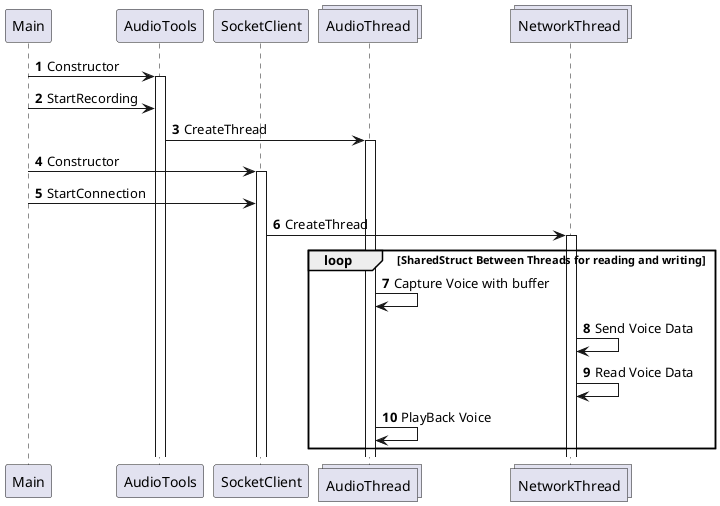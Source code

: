 @startuml
'https://plantuml.com/sequence-diagram

autonumber
participant Main
participant AudioTools
participant SocketClient
collections AudioThread
collections NetworkThread


Main -> AudioTools : Constructor
activate AudioTools
Main -> AudioTools : StartRecording
AudioTools -> AudioThread : CreateThread
activate AudioThread
Main -> SocketClient: Constructor
activate SocketClient
Main -> SocketClient: StartConnection
SocketClient -> NetworkThread : CreateThread
activate NetworkThread
loop SharedStruct Between Threads for reading and writing
    AudioThread -> AudioThread : Capture Voice with buffer
    NetworkThread -> NetworkThread : Send Voice Data
    NetworkThread -> NetworkThread: Read Voice Data
    AudioThread  -> AudioThread : PlayBack Voice
end



@enduml